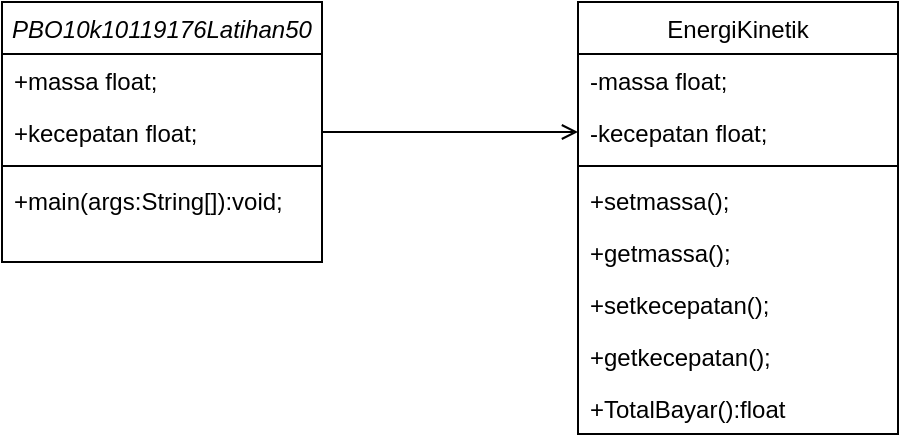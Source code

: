 <mxfile version="13.9.7" type="github">
  <diagram id="C5RBs43oDa-KdzZeNtuy" name="Page-1">
    <mxGraphModel dx="460" dy="752" grid="1" gridSize="10" guides="1" tooltips="1" connect="1" arrows="1" fold="1" page="1" pageScale="1" pageWidth="827" pageHeight="1169" math="0" shadow="0">
      <root>
        <mxCell id="WIyWlLk6GJQsqaUBKTNV-0" />
        <mxCell id="WIyWlLk6GJQsqaUBKTNV-1" parent="WIyWlLk6GJQsqaUBKTNV-0" />
        <mxCell id="4Luneem6djzk6n4-S-tc-0" value="PBO10k10119176Latihan50" style="swimlane;fontStyle=2;align=center;verticalAlign=top;childLayout=stackLayout;horizontal=1;startSize=26;horizontalStack=0;resizeParent=1;resizeLast=0;collapsible=1;marginBottom=0;rounded=0;shadow=0;strokeWidth=1;" vertex="1" parent="WIyWlLk6GJQsqaUBKTNV-1">
          <mxGeometry x="220" y="120" width="160" height="130" as="geometry">
            <mxRectangle x="230" y="140" width="160" height="26" as="alternateBounds" />
          </mxGeometry>
        </mxCell>
        <mxCell id="4Luneem6djzk6n4-S-tc-1" value="+massa float;" style="text;align=left;verticalAlign=top;spacingLeft=4;spacingRight=4;overflow=hidden;rotatable=0;points=[[0,0.5],[1,0.5]];portConstraint=eastwest;rounded=0;shadow=0;html=0;" vertex="1" parent="4Luneem6djzk6n4-S-tc-0">
          <mxGeometry y="26" width="160" height="26" as="geometry" />
        </mxCell>
        <mxCell id="4Luneem6djzk6n4-S-tc-2" value="+kecepatan float;" style="text;align=left;verticalAlign=top;spacingLeft=4;spacingRight=4;overflow=hidden;rotatable=0;points=[[0,0.5],[1,0.5]];portConstraint=eastwest;rounded=0;shadow=0;html=0;" vertex="1" parent="4Luneem6djzk6n4-S-tc-0">
          <mxGeometry y="52" width="160" height="26" as="geometry" />
        </mxCell>
        <mxCell id="4Luneem6djzk6n4-S-tc-3" value="" style="line;html=1;strokeWidth=1;align=left;verticalAlign=middle;spacingTop=-1;spacingLeft=3;spacingRight=3;rotatable=0;labelPosition=right;points=[];portConstraint=eastwest;" vertex="1" parent="4Luneem6djzk6n4-S-tc-0">
          <mxGeometry y="78" width="160" height="8" as="geometry" />
        </mxCell>
        <mxCell id="4Luneem6djzk6n4-S-tc-4" value="+main(args:String[]):void;&#xa;" style="text;align=left;verticalAlign=top;spacingLeft=4;spacingRight=4;overflow=hidden;rotatable=0;points=[[0,0.5],[1,0.5]];portConstraint=eastwest;" vertex="1" parent="4Luneem6djzk6n4-S-tc-0">
          <mxGeometry y="86" width="160" height="26" as="geometry" />
        </mxCell>
        <mxCell id="4Luneem6djzk6n4-S-tc-5" value="EnergiKinetik" style="swimlane;fontStyle=0;align=center;verticalAlign=top;childLayout=stackLayout;horizontal=1;startSize=26;horizontalStack=0;resizeParent=1;resizeLast=0;collapsible=1;marginBottom=0;rounded=0;shadow=0;strokeWidth=1;" vertex="1" parent="WIyWlLk6GJQsqaUBKTNV-1">
          <mxGeometry x="508" y="120" width="160" height="216" as="geometry">
            <mxRectangle x="550" y="140" width="160" height="26" as="alternateBounds" />
          </mxGeometry>
        </mxCell>
        <mxCell id="4Luneem6djzk6n4-S-tc-6" value="-massa float;" style="text;align=left;verticalAlign=top;spacingLeft=4;spacingRight=4;overflow=hidden;rotatable=0;points=[[0,0.5],[1,0.5]];portConstraint=eastwest;rounded=0;shadow=0;html=0;" vertex="1" parent="4Luneem6djzk6n4-S-tc-5">
          <mxGeometry y="26" width="160" height="26" as="geometry" />
        </mxCell>
        <mxCell id="4Luneem6djzk6n4-S-tc-7" value="-kecepatan float;" style="text;align=left;verticalAlign=top;spacingLeft=4;spacingRight=4;overflow=hidden;rotatable=0;points=[[0,0.5],[1,0.5]];portConstraint=eastwest;rounded=0;shadow=0;html=0;" vertex="1" parent="4Luneem6djzk6n4-S-tc-5">
          <mxGeometry y="52" width="160" height="26" as="geometry" />
        </mxCell>
        <mxCell id="4Luneem6djzk6n4-S-tc-8" value="" style="line;html=1;strokeWidth=1;align=left;verticalAlign=middle;spacingTop=-1;spacingLeft=3;spacingRight=3;rotatable=0;labelPosition=right;points=[];portConstraint=eastwest;" vertex="1" parent="4Luneem6djzk6n4-S-tc-5">
          <mxGeometry y="78" width="160" height="8" as="geometry" />
        </mxCell>
        <mxCell id="4Luneem6djzk6n4-S-tc-13" value="+setmassa();&#xa;" style="text;align=left;verticalAlign=top;spacingLeft=4;spacingRight=4;overflow=hidden;rotatable=0;points=[[0,0.5],[1,0.5]];portConstraint=eastwest;" vertex="1" parent="4Luneem6djzk6n4-S-tc-5">
          <mxGeometry y="86" width="160" height="26" as="geometry" />
        </mxCell>
        <mxCell id="4Luneem6djzk6n4-S-tc-12" value="+getmassa();&#xa;" style="text;align=left;verticalAlign=top;spacingLeft=4;spacingRight=4;overflow=hidden;rotatable=0;points=[[0,0.5],[1,0.5]];portConstraint=eastwest;" vertex="1" parent="4Luneem6djzk6n4-S-tc-5">
          <mxGeometry y="112" width="160" height="26" as="geometry" />
        </mxCell>
        <mxCell id="4Luneem6djzk6n4-S-tc-14" value="+setkecepatan();&#xa;" style="text;align=left;verticalAlign=top;spacingLeft=4;spacingRight=4;overflow=hidden;rotatable=0;points=[[0,0.5],[1,0.5]];portConstraint=eastwest;" vertex="1" parent="4Luneem6djzk6n4-S-tc-5">
          <mxGeometry y="138" width="160" height="26" as="geometry" />
        </mxCell>
        <mxCell id="4Luneem6djzk6n4-S-tc-11" value="+getkecepatan();&#xa;" style="text;align=left;verticalAlign=top;spacingLeft=4;spacingRight=4;overflow=hidden;rotatable=0;points=[[0,0.5],[1,0.5]];portConstraint=eastwest;" vertex="1" parent="4Luneem6djzk6n4-S-tc-5">
          <mxGeometry y="164" width="160" height="26" as="geometry" />
        </mxCell>
        <mxCell id="4Luneem6djzk6n4-S-tc-9" value="+TotalBayar():float" style="text;align=left;verticalAlign=top;spacingLeft=4;spacingRight=4;overflow=hidden;rotatable=0;points=[[0,0.5],[1,0.5]];portConstraint=eastwest;rounded=0;shadow=0;html=0;" vertex="1" parent="4Luneem6djzk6n4-S-tc-5">
          <mxGeometry y="190" width="160" height="26" as="geometry" />
        </mxCell>
        <mxCell id="4Luneem6djzk6n4-S-tc-10" value="" style="endArrow=open;shadow=0;strokeWidth=1;rounded=0;endFill=1;edgeStyle=elbowEdgeStyle;elbow=vertical;" edge="1" parent="WIyWlLk6GJQsqaUBKTNV-1" source="4Luneem6djzk6n4-S-tc-0" target="4Luneem6djzk6n4-S-tc-5">
          <mxGeometry x="0.5" y="41" relative="1" as="geometry">
            <mxPoint x="380" y="192" as="sourcePoint" />
            <mxPoint x="540" y="192" as="targetPoint" />
            <mxPoint x="-40" y="32" as="offset" />
          </mxGeometry>
        </mxCell>
      </root>
    </mxGraphModel>
  </diagram>
</mxfile>
